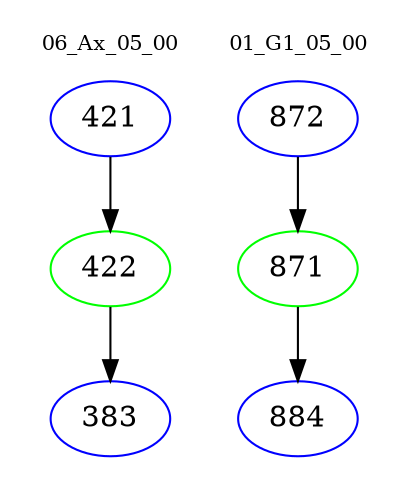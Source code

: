digraph{
subgraph cluster_0 {
color = white
label = "06_Ax_05_00";
fontsize=10;
T0_421 [label="421", color="blue"]
T0_421 -> T0_422 [color="black"]
T0_422 [label="422", color="green"]
T0_422 -> T0_383 [color="black"]
T0_383 [label="383", color="blue"]
}
subgraph cluster_1 {
color = white
label = "01_G1_05_00";
fontsize=10;
T1_872 [label="872", color="blue"]
T1_872 -> T1_871 [color="black"]
T1_871 [label="871", color="green"]
T1_871 -> T1_884 [color="black"]
T1_884 [label="884", color="blue"]
}
}
